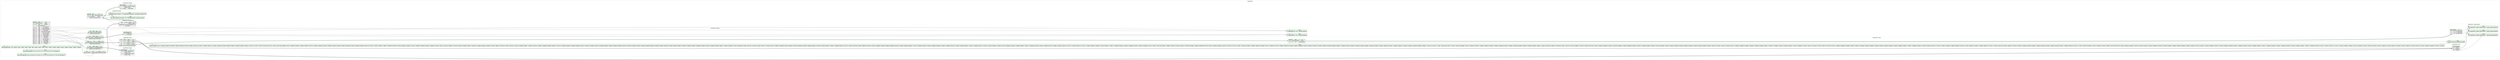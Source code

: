 digraph {
	rankdir=LR;
	node [shape=plaintext];
	subgraph cluster__quake2_md2 {
		label="Quake2Md2";
		graph[style=dotted];

		quake2_md2__seq [label=<<TABLE BORDER="0" CELLBORDER="1" CELLSPACING="0">
			<TR><TD BGCOLOR="#E0FFE0">pos</TD><TD BGCOLOR="#E0FFE0">size</TD><TD BGCOLOR="#E0FFE0">type</TD><TD BGCOLOR="#E0FFE0">id</TD></TR>
			<TR><TD PORT="magic_pos">0</TD><TD PORT="magic_size">4</TD><TD>49 44 50 32</TD><TD PORT="magic_type">magic</TD></TR>
			<TR><TD PORT="version_pos">4</TD><TD PORT="version_size">4</TD><TD>u4le</TD><TD PORT="version_type">version</TD></TR>
			<TR><TD COLSPAN="4" PORT="version__valid">must be equal to 8</TD></TR>
			<TR><TD PORT="skin_width_px_pos">8</TD><TD PORT="skin_width_px_size">4</TD><TD>u4le</TD><TD PORT="skin_width_px_type">skin_width_px</TD></TR>
			<TR><TD PORT="skin_height_px_pos">12</TD><TD PORT="skin_height_px_size">4</TD><TD>u4le</TD><TD PORT="skin_height_px_type">skin_height_px</TD></TR>
			<TR><TD PORT="bytes_per_frame_pos">16</TD><TD PORT="bytes_per_frame_size">4</TD><TD>u4le</TD><TD PORT="bytes_per_frame_type">bytes_per_frame</TD></TR>
			<TR><TD PORT="num_skins_pos">20</TD><TD PORT="num_skins_size">4</TD><TD>u4le</TD><TD PORT="num_skins_type">num_skins</TD></TR>
			<TR><TD PORT="vertices_per_frame_pos">24</TD><TD PORT="vertices_per_frame_size">4</TD><TD>u4le</TD><TD PORT="vertices_per_frame_type">vertices_per_frame</TD></TR>
			<TR><TD PORT="num_tex_coords_pos">28</TD><TD PORT="num_tex_coords_size">4</TD><TD>u4le</TD><TD PORT="num_tex_coords_type">num_tex_coords</TD></TR>
			<TR><TD PORT="num_triangles_pos">32</TD><TD PORT="num_triangles_size">4</TD><TD>u4le</TD><TD PORT="num_triangles_type">num_triangles</TD></TR>
			<TR><TD PORT="num_gl_cmds_pos">36</TD><TD PORT="num_gl_cmds_size">4</TD><TD>u4le</TD><TD PORT="num_gl_cmds_type">num_gl_cmds</TD></TR>
			<TR><TD PORT="num_frames_pos">40</TD><TD PORT="num_frames_size">4</TD><TD>u4le</TD><TD PORT="num_frames_type">num_frames</TD></TR>
			<TR><TD PORT="ofs_skins_pos">44</TD><TD PORT="ofs_skins_size">4</TD><TD>u4le</TD><TD PORT="ofs_skins_type">ofs_skins</TD></TR>
			<TR><TD PORT="ofs_tex_coords_pos">48</TD><TD PORT="ofs_tex_coords_size">4</TD><TD>u4le</TD><TD PORT="ofs_tex_coords_type">ofs_tex_coords</TD></TR>
			<TR><TD PORT="ofs_triangles_pos">52</TD><TD PORT="ofs_triangles_size">4</TD><TD>u4le</TD><TD PORT="ofs_triangles_type">ofs_triangles</TD></TR>
			<TR><TD PORT="ofs_frames_pos">56</TD><TD PORT="ofs_frames_size">4</TD><TD>u4le</TD><TD PORT="ofs_frames_type">ofs_frames</TD></TR>
			<TR><TD PORT="ofs_gl_cmds_pos">60</TD><TD PORT="ofs_gl_cmds_size">4</TD><TD>u4le</TD><TD PORT="ofs_gl_cmds_type">ofs_gl_cmds</TD></TR>
			<TR><TD PORT="ofs_eof_pos">64</TD><TD PORT="ofs_eof_size">4</TD><TD>u4le</TD><TD PORT="ofs_eof_type">ofs_eof</TD></TR>
		</TABLE>>];
		quake2_md2__inst__anim_names [label=<<TABLE BORDER="0" CELLBORDER="1" CELLSPACING="0">
			<TR><TD BGCOLOR="#E0FFE0">id</TD><TD BGCOLOR="#E0FFE0">value</TD></TR>
			<TR><TD>anim_names</TD><TD>[&quot;stand&quot;, &quot;run&quot;, &quot;attack&quot;, &quot;pain1&quot;, &quot;pain2&quot;, &quot;pain3&quot;, &quot;jump&quot;, &quot;flip&quot;, &quot;salute&quot;, &quot;taunt&quot;, &quot;wave&quot;, &quot;point&quot;, &quot;crstnd&quot;, &quot;crwalk&quot;, &quot;crattak&quot;, &quot;crpain&quot;, &quot;crdeath&quot;, &quot;death1&quot;, &quot;death2&quot;, &quot;death3&quot;]</TD></TR>
		</TABLE>>];
		quake2_md2__inst__anim_num_frames [label=<<TABLE BORDER="0" CELLBORDER="1" CELLSPACING="0">
			<TR><TD BGCOLOR="#E0FFE0">id</TD><TD BGCOLOR="#E0FFE0">value</TD></TR>
			<TR><TD>anim_num_frames</TD><TD>[40, 6, 8, 4, 4, 4, 6, 12, 11, 17, 11, 12, 19, 6, 9, 4, 5, 6, 6, 8].pack('C*')</TD></TR>
		</TABLE>>];
		quake2_md2__inst__anim_start_indices [label=<<TABLE BORDER="0" CELLBORDER="1" CELLSPACING="0">
			<TR><TD BGCOLOR="#E0FFE0">id</TD><TD BGCOLOR="#E0FFE0">value</TD></TR>
			<TR><TD>anim_start_indices</TD><TD>[0, 40, 46, 54, 58, 62, 66, 72, 84, 95, 112, 123, 135, 154, 160, 169, 173, 178, 184, 190].pack('C*')</TD></TR>
		</TABLE>>];
		quake2_md2__inst__anorms_table [label=<<TABLE BORDER="0" CELLBORDER="1" CELLSPACING="0">
			<TR><TD BGCOLOR="#E0FFE0">id</TD><TD BGCOLOR="#E0FFE0">value</TD></TR>
			<TR><TD>anorms_table</TD><TD>[[-0.525731, 0.000000, 0.850651], [-0.442863, 0.238856, 0.864188], [-0.295242, 0.000000, 0.955423], [-0.309017, 0.500000, 0.809017], [-0.162460, 0.262866, 0.951056], [0.000000, 0.000000, 1.000000], [0.000000, 0.850651, 0.525731], [-0.147621, 0.716567, 0.681718], [0.147621, 0.716567, 0.681718], [0.000000, 0.525731, 0.850651], [0.309017, 0.500000, 0.809017], [0.525731, 0.000000, 0.850651], [0.295242, 0.000000, 0.955423], [0.442863, 0.238856, 0.864188], [0.162460, 0.262866, 0.951056], [-0.681718, 0.147621, 0.716567], [-0.809017, 0.309017, 0.500000], [-0.587785, 0.425325, 0.688191], [-0.850651, 0.525731, 0.000000], [-0.864188, 0.442863, 0.238856], [-0.716567, 0.681718, 0.147621], [-0.688191, 0.587785, 0.425325], [-0.500000, 0.809017, 0.309017], [-0.238856, 0.864188, 0.442863], [-0.425325, 0.688191, 0.587785], [-0.716567, 0.681718, -0.147621], [-0.500000, 0.809017, -0.309017], [-0.525731, 0.850651, 0.000000], [0.000000, 0.850651, -0.525731], [-0.238856, 0.864188, -0.442863], [0.000000, 0.955423, -0.295242], [-0.262866, 0.951056, -0.162460], [0.000000, 1.000000, 0.000000], [0.000000, 0.955423, 0.295242], [-0.262866, 0.951056, 0.162460], [0.238856, 0.864188, 0.442863], [0.262866, 0.951056, 0.162460], [0.500000, 0.809017, 0.309017], [0.238856, 0.864188, -0.442863], [0.262866, 0.951056, -0.162460], [0.500000, 0.809017, -0.309017], [0.850651, 0.525731, 0.000000], [0.716567, 0.681718, 0.147621], [0.716567, 0.681718, -0.147621], [0.525731, 0.850651, 0.000000], [0.425325, 0.688191, 0.587785], [0.864188, 0.442863, 0.238856], [0.688191, 0.587785, 0.425325], [0.809017, 0.309017, 0.500000], [0.681718, 0.147621, 0.716567], [0.587785, 0.425325, 0.688191], [0.955423, 0.295242, 0.000000], [1.000000, 0.000000, 0.000000], [0.951056, 0.162460, 0.262866], [0.850651, -0.525731, 0.000000], [0.955423, -0.295242, 0.000000], [0.864188, -0.442863, 0.238856], [0.951056, -0.162460, 0.262866], [0.809017, -0.309017, 0.500000], [0.681718, -0.147621, 0.716567], [0.850651, 0.000000, 0.525731], [0.864188, 0.442863, -0.238856], [0.809017, 0.309017, -0.500000], [0.951056, 0.162460, -0.262866], [0.525731, 0.000000, -0.850651], [0.681718, 0.147621, -0.716567], [0.681718, -0.147621, -0.716567], [0.850651, 0.000000, -0.525731], [0.809017, -0.309017, -0.500000], [0.864188, -0.442863, -0.238856], [0.951056, -0.162460, -0.262866], [0.147621, 0.716567, -0.681718], [0.309017, 0.500000, -0.809017], [0.425325, 0.688191, -0.587785], [0.442863, 0.238856, -0.864188], [0.587785, 0.425325, -0.688191], [0.688191, 0.587785, -0.425325], [-0.147621, 0.716567, -0.681718], [-0.309017, 0.500000, -0.809017], [0.000000, 0.525731, -0.850651], [-0.525731, 0.000000, -0.850651], [-0.442863, 0.238856, -0.864188], [-0.295242, 0.000000, -0.955423], [-0.162460, 0.262866, -0.951056], [0.000000, 0.000000, -1.000000], [0.295242, 0.000000, -0.955423], [0.162460, 0.262866, -0.951056], [-0.442863, -0.238856, -0.864188], [-0.309017, -0.500000, -0.809017], [-0.162460, -0.262866, -0.951056], [0.000000, -0.850651, -0.525731], [-0.147621, -0.716567, -0.681718], [0.147621, -0.716567, -0.681718], [0.000000, -0.525731, -0.850651], [0.309017, -0.500000, -0.809017], [0.442863, -0.238856, -0.864188], [0.162460, -0.262866, -0.951056], [0.238856, -0.864188, -0.442863], [0.500000, -0.809017, -0.309017], [0.425325, -0.688191, -0.587785], [0.716567, -0.681718, -0.147621], [0.688191, -0.587785, -0.425325], [0.587785, -0.425325, -0.688191], [0.000000, -0.955423, -0.295242], [0.000000, -1.000000, 0.000000], [0.262866, -0.951056, -0.162460], [0.000000, -0.850651, 0.525731], [0.000000, -0.955423, 0.295242], [0.238856, -0.864188, 0.442863], [0.262866, -0.951056, 0.162460], [0.500000, -0.809017, 0.309017], [0.716567, -0.681718, 0.147621], [0.525731, -0.850651, 0.000000], [-0.238856, -0.864188, -0.442863], [-0.500000, -0.809017, -0.309017], [-0.262866, -0.951056, -0.162460], [-0.850651, -0.525731, 0.000000], [-0.716567, -0.681718, -0.147621], [-0.716567, -0.681718, 0.147621], [-0.525731, -0.850651, 0.000000], [-0.500000, -0.809017, 0.309017], [-0.238856, -0.864188, 0.442863], [-0.262866, -0.951056, 0.162460], [-0.864188, -0.442863, 0.238856], [-0.809017, -0.309017, 0.500000], [-0.688191, -0.587785, 0.425325], [-0.681718, -0.147621, 0.716567], [-0.442863, -0.238856, 0.864188], [-0.587785, -0.425325, 0.688191], [-0.309017, -0.500000, 0.809017], [-0.147621, -0.716567, 0.681718], [-0.425325, -0.688191, 0.587785], [-0.162460, -0.262866, 0.951056], [0.442863, -0.238856, 0.864188], [0.162460, -0.262866, 0.951056], [0.309017, -0.500000, 0.809017], [0.147621, -0.716567, 0.681718], [0.000000, -0.525731, 0.850651], [0.425325, -0.688191, 0.587785], [0.587785, -0.425325, 0.688191], [0.688191, -0.587785, 0.425325], [-0.955423, 0.295242, 0.000000], [-0.951056, 0.162460, 0.262866], [-1.000000, 0.000000, 0.000000], [-0.850651, 0.000000, 0.525731], [-0.955423, -0.295242, 0.000000], [-0.951056, -0.162460, 0.262866], [-0.864188, 0.442863, -0.238856], [-0.951056, 0.162460, -0.262866], [-0.809017, 0.309017, -0.500000], [-0.864188, -0.442863, -0.238856], [-0.951056, -0.162460, -0.262866], [-0.809017, -0.309017, -0.500000], [-0.681718, 0.147621, -0.716567], [-0.681718, -0.147621, -0.716567], [-0.850651, 0.000000, -0.525731], [-0.688191, 0.587785, -0.425325], [-0.587785, 0.425325, -0.688191], [-0.425325, 0.688191, -0.587785], [-0.425325, -0.688191, -0.587785], [-0.587785, -0.425325, -0.688191], [-0.688191, -0.587785, -0.425325]]</TD></TR>
		</TABLE>>];
		quake2_md2__inst__frames [label=<<TABLE BORDER="0" CELLBORDER="1" CELLSPACING="0">
			<TR><TD BGCOLOR="#E0FFE0">pos</TD><TD BGCOLOR="#E0FFE0">size</TD><TD BGCOLOR="#E0FFE0">type</TD><TD BGCOLOR="#E0FFE0">id</TD></TR>
			<TR><TD PORT="frames_pos">ofs_frames</TD><TD PORT="frames_size">bytes_per_frame</TD><TD>Frame</TD><TD PORT="frames_type">frames</TD></TR>
			<TR><TD COLSPAN="4" PORT="frames__repeat">repeat num_frames times</TD></TR>
		</TABLE>>];
		quake2_md2__inst__gl_cmds [label=<<TABLE BORDER="0" CELLBORDER="1" CELLSPACING="0">
			<TR><TD BGCOLOR="#E0FFE0">pos</TD><TD BGCOLOR="#E0FFE0">size</TD><TD BGCOLOR="#E0FFE0">type</TD><TD BGCOLOR="#E0FFE0">id</TD></TR>
			<TR><TD PORT="gl_cmds_pos">ofs_gl_cmds</TD><TD PORT="gl_cmds_size">4 * num_gl_cmds</TD><TD>GlCmdsList</TD><TD PORT="gl_cmds_type">gl_cmds</TD></TR>
		</TABLE>>];
		quake2_md2__inst__skins [label=<<TABLE BORDER="0" CELLBORDER="1" CELLSPACING="0">
			<TR><TD BGCOLOR="#E0FFE0">pos</TD><TD BGCOLOR="#E0FFE0">size</TD><TD BGCOLOR="#E0FFE0">type</TD><TD BGCOLOR="#E0FFE0">id</TD></TR>
			<TR><TD PORT="skins_pos">ofs_skins</TD><TD PORT="skins_size">64</TD><TD>str(ASCII)</TD><TD PORT="skins_type">skins</TD></TR>
			<TR><TD COLSPAN="4" PORT="skins__repeat">repeat num_skins times</TD></TR>
		</TABLE>>];
		quake2_md2__inst__tex_coords [label=<<TABLE BORDER="0" CELLBORDER="1" CELLSPACING="0">
			<TR><TD BGCOLOR="#E0FFE0">pos</TD><TD BGCOLOR="#E0FFE0">size</TD><TD BGCOLOR="#E0FFE0">type</TD><TD BGCOLOR="#E0FFE0">id</TD></TR>
			<TR><TD PORT="tex_coords_pos">ofs_tex_coords</TD><TD PORT="tex_coords_size">4</TD><TD>TexPoint</TD><TD PORT="tex_coords_type">tex_coords</TD></TR>
			<TR><TD COLSPAN="4" PORT="tex_coords__repeat">repeat num_tex_coords times</TD></TR>
		</TABLE>>];
		quake2_md2__inst__triangles [label=<<TABLE BORDER="0" CELLBORDER="1" CELLSPACING="0">
			<TR><TD BGCOLOR="#E0FFE0">pos</TD><TD BGCOLOR="#E0FFE0">size</TD><TD BGCOLOR="#E0FFE0">type</TD><TD BGCOLOR="#E0FFE0">id</TD></TR>
			<TR><TD PORT="triangles_pos">ofs_triangles</TD><TD PORT="triangles_size">12</TD><TD>Triangle</TD><TD PORT="triangles_type">triangles</TD></TR>
			<TR><TD COLSPAN="4" PORT="triangles__repeat">repeat num_triangles times</TD></TR>
		</TABLE>>];
		subgraph cluster__compressed_vec {
			label="Quake2Md2::CompressedVec";
			graph[style=dotted];

			compressed_vec__seq [label=<<TABLE BORDER="0" CELLBORDER="1" CELLSPACING="0">
				<TR><TD BGCOLOR="#E0FFE0">pos</TD><TD BGCOLOR="#E0FFE0">size</TD><TD BGCOLOR="#E0FFE0">type</TD><TD BGCOLOR="#E0FFE0">id</TD></TR>
				<TR><TD PORT="x_compressed_pos">0</TD><TD PORT="x_compressed_size">1</TD><TD>u1</TD><TD PORT="x_compressed_type">x_compressed</TD></TR>
				<TR><TD PORT="y_compressed_pos">1</TD><TD PORT="y_compressed_size">1</TD><TD>u1</TD><TD PORT="y_compressed_type">y_compressed</TD></TR>
				<TR><TD PORT="z_compressed_pos">2</TD><TD PORT="z_compressed_size">1</TD><TD>u1</TD><TD PORT="z_compressed_type">z_compressed</TD></TR>
			</TABLE>>];
			compressed_vec__inst__x [label=<<TABLE BORDER="0" CELLBORDER="1" CELLSPACING="0">
				<TR><TD BGCOLOR="#E0FFE0">id</TD><TD BGCOLOR="#E0FFE0">value</TD></TR>
				<TR><TD>x</TD><TD>x_compressed * _parent._parent.scale.x + _parent._parent.translate.x</TD></TR>
			</TABLE>>];
			compressed_vec__inst__y [label=<<TABLE BORDER="0" CELLBORDER="1" CELLSPACING="0">
				<TR><TD BGCOLOR="#E0FFE0">id</TD><TD BGCOLOR="#E0FFE0">value</TD></TR>
				<TR><TD>y</TD><TD>y_compressed * _parent._parent.scale.y + _parent._parent.translate.y</TD></TR>
			</TABLE>>];
			compressed_vec__inst__z [label=<<TABLE BORDER="0" CELLBORDER="1" CELLSPACING="0">
				<TR><TD BGCOLOR="#E0FFE0">id</TD><TD BGCOLOR="#E0FFE0">value</TD></TR>
				<TR><TD>z</TD><TD>z_compressed * _parent._parent.scale.z + _parent._parent.translate.z</TD></TR>
			</TABLE>>];
		}
		subgraph cluster__frame {
			label="Quake2Md2::Frame";
			graph[style=dotted];

			frame__seq [label=<<TABLE BORDER="0" CELLBORDER="1" CELLSPACING="0">
				<TR><TD BGCOLOR="#E0FFE0">pos</TD><TD BGCOLOR="#E0FFE0">size</TD><TD BGCOLOR="#E0FFE0">type</TD><TD BGCOLOR="#E0FFE0">id</TD></TR>
				<TR><TD PORT="scale_pos">0</TD><TD PORT="scale_size">12</TD><TD>Vec3f</TD><TD PORT="scale_type">scale</TD></TR>
				<TR><TD PORT="translate_pos">12</TD><TD PORT="translate_size">12</TD><TD>Vec3f</TD><TD PORT="translate_type">translate</TD></TR>
				<TR><TD PORT="name_pos">24</TD><TD PORT="name_size">16</TD><TD>str(ASCII)</TD><TD PORT="name_type">name</TD></TR>
				<TR><TD PORT="vertices_pos">40</TD><TD PORT="vertices_size">4</TD><TD>Vertex</TD><TD PORT="vertices_type">vertices</TD></TR>
				<TR><TD COLSPAN="4" PORT="vertices__repeat">repeat _root.vertices_per_frame times</TD></TR>
			</TABLE>>];
		}
		subgraph cluster__gl_cmd {
			label="Quake2Md2::GlCmd";
			graph[style=dotted];

			gl_cmd__seq [label=<<TABLE BORDER="0" CELLBORDER="1" CELLSPACING="0">
				<TR><TD BGCOLOR="#E0FFE0">pos</TD><TD BGCOLOR="#E0FFE0">size</TD><TD BGCOLOR="#E0FFE0">type</TD><TD BGCOLOR="#E0FFE0">id</TD></TR>
				<TR><TD PORT="cmd_num_vertices_pos">0</TD><TD PORT="cmd_num_vertices_size">4</TD><TD>s4le</TD><TD PORT="cmd_num_vertices_type">cmd_num_vertices</TD></TR>
				<TR><TD PORT="vertices_pos">4</TD><TD PORT="vertices_size">12</TD><TD>GlVertex</TD><TD PORT="vertices_type">vertices</TD></TR>
				<TR><TD COLSPAN="4" PORT="vertices__repeat">repeat num_vertices times</TD></TR>
			</TABLE>>];
			gl_cmd__inst__num_vertices [label=<<TABLE BORDER="0" CELLBORDER="1" CELLSPACING="0">
				<TR><TD BGCOLOR="#E0FFE0">id</TD><TD BGCOLOR="#E0FFE0">value</TD></TR>
				<TR><TD>num_vertices</TD><TD>(cmd_num_vertices &lt; 0 ? -(cmd_num_vertices) : cmd_num_vertices)</TD></TR>
			</TABLE>>];
			gl_cmd__inst__primitive [label=<<TABLE BORDER="0" CELLBORDER="1" CELLSPACING="0">
				<TR><TD BGCOLOR="#E0FFE0">id</TD><TD BGCOLOR="#E0FFE0">value</TD></TR>
				<TR><TD>primitive</TD><TD>(cmd_num_vertices &lt; 0 ? :gl_primitive_triangle_fan : :gl_primitive_triangle_strip)</TD></TR>
			</TABLE>>];
		}
		subgraph cluster__gl_cmds_list {
			label="Quake2Md2::GlCmdsList";
			graph[style=dotted];

			gl_cmds_list__seq [label=<<TABLE BORDER="0" CELLBORDER="1" CELLSPACING="0">
				<TR><TD BGCOLOR="#E0FFE0">pos</TD><TD BGCOLOR="#E0FFE0">size</TD><TD BGCOLOR="#E0FFE0">type</TD><TD BGCOLOR="#E0FFE0">id</TD></TR>
				<TR><TD PORT="items_pos">0</TD><TD PORT="items_size">...</TD><TD>GlCmd</TD><TD PORT="items_type">items</TD></TR>
				<TR><TD COLSPAN="4" PORT="items__repeat">repeat until _.cmd_num_vertices == 0</TD></TR>
				<TR><TD COLSPAN="4" PORT="items__if">if !(_io.eof?)</TD></TR>
			</TABLE>>];
		}
		subgraph cluster__gl_vertex {
			label="Quake2Md2::GlVertex";
			graph[style=dotted];

			gl_vertex__seq [label=<<TABLE BORDER="0" CELLBORDER="1" CELLSPACING="0">
				<TR><TD BGCOLOR="#E0FFE0">pos</TD><TD BGCOLOR="#E0FFE0">size</TD><TD BGCOLOR="#E0FFE0">type</TD><TD BGCOLOR="#E0FFE0">id</TD></TR>
				<TR><TD PORT="tex_coords_normalized_pos">0</TD><TD PORT="tex_coords_normalized_size">4</TD><TD>f4le</TD><TD PORT="tex_coords_normalized_type">tex_coords_normalized</TD></TR>
				<TR><TD COLSPAN="4" PORT="tex_coords_normalized__repeat">repeat 2 times</TD></TR>
				<TR><TD PORT="vertex_index_pos">8</TD><TD PORT="vertex_index_size">4</TD><TD>u4le</TD><TD PORT="vertex_index_type">vertex_index</TD></TR>
			</TABLE>>];
		}
		subgraph cluster__tex_point {
			label="Quake2Md2::TexPoint";
			graph[style=dotted];

			tex_point__seq [label=<<TABLE BORDER="0" CELLBORDER="1" CELLSPACING="0">
				<TR><TD BGCOLOR="#E0FFE0">pos</TD><TD BGCOLOR="#E0FFE0">size</TD><TD BGCOLOR="#E0FFE0">type</TD><TD BGCOLOR="#E0FFE0">id</TD></TR>
				<TR><TD PORT="s_px_pos">0</TD><TD PORT="s_px_size">2</TD><TD>u2le</TD><TD PORT="s_px_type">s_px</TD></TR>
				<TR><TD PORT="t_px_pos">2</TD><TD PORT="t_px_size">2</TD><TD>u2le</TD><TD PORT="t_px_type">t_px</TD></TR>
			</TABLE>>];
			tex_point__inst__s_normalized [label=<<TABLE BORDER="0" CELLBORDER="1" CELLSPACING="0">
				<TR><TD BGCOLOR="#E0FFE0">id</TD><TD BGCOLOR="#E0FFE0">value</TD></TR>
				<TR><TD>s_normalized</TD><TD>(s_px + 0.0) / _root.skin_width_px</TD></TR>
			</TABLE>>];
			tex_point__inst__t_normalized [label=<<TABLE BORDER="0" CELLBORDER="1" CELLSPACING="0">
				<TR><TD BGCOLOR="#E0FFE0">id</TD><TD BGCOLOR="#E0FFE0">value</TD></TR>
				<TR><TD>t_normalized</TD><TD>(t_px + 0.0) / _root.skin_height_px</TD></TR>
			</TABLE>>];
		}
		subgraph cluster__triangle {
			label="Quake2Md2::Triangle";
			graph[style=dotted];

			triangle__seq [label=<<TABLE BORDER="0" CELLBORDER="1" CELLSPACING="0">
				<TR><TD BGCOLOR="#E0FFE0">pos</TD><TD BGCOLOR="#E0FFE0">size</TD><TD BGCOLOR="#E0FFE0">type</TD><TD BGCOLOR="#E0FFE0">id</TD></TR>
				<TR><TD PORT="vertex_indices_pos">0</TD><TD PORT="vertex_indices_size">2</TD><TD>u2le</TD><TD PORT="vertex_indices_type">vertex_indices</TD></TR>
				<TR><TD COLSPAN="4" PORT="vertex_indices__repeat">repeat 3 times</TD></TR>
				<TR><TD PORT="tex_point_indices_pos">6</TD><TD PORT="tex_point_indices_size">2</TD><TD>u2le</TD><TD PORT="tex_point_indices_type">tex_point_indices</TD></TR>
				<TR><TD COLSPAN="4" PORT="tex_point_indices__repeat">repeat 3 times</TD></TR>
			</TABLE>>];
		}
		subgraph cluster__vec3f {
			label="Quake2Md2::Vec3f";
			graph[style=dotted];

			vec3f__seq [label=<<TABLE BORDER="0" CELLBORDER="1" CELLSPACING="0">
				<TR><TD BGCOLOR="#E0FFE0">pos</TD><TD BGCOLOR="#E0FFE0">size</TD><TD BGCOLOR="#E0FFE0">type</TD><TD BGCOLOR="#E0FFE0">id</TD></TR>
				<TR><TD PORT="x_pos">0</TD><TD PORT="x_size">4</TD><TD>f4le</TD><TD PORT="x_type">x</TD></TR>
				<TR><TD PORT="y_pos">4</TD><TD PORT="y_size">4</TD><TD>f4le</TD><TD PORT="y_type">y</TD></TR>
				<TR><TD PORT="z_pos">8</TD><TD PORT="z_size">4</TD><TD>f4le</TD><TD PORT="z_type">z</TD></TR>
			</TABLE>>];
		}
		subgraph cluster__vertex {
			label="Quake2Md2::Vertex";
			graph[style=dotted];

			vertex__seq [label=<<TABLE BORDER="0" CELLBORDER="1" CELLSPACING="0">
				<TR><TD BGCOLOR="#E0FFE0">pos</TD><TD BGCOLOR="#E0FFE0">size</TD><TD BGCOLOR="#E0FFE0">type</TD><TD BGCOLOR="#E0FFE0">id</TD></TR>
				<TR><TD PORT="position_pos">0</TD><TD PORT="position_size">3</TD><TD>CompressedVec</TD><TD PORT="position_type">position</TD></TR>
				<TR><TD PORT="normal_index_pos">3</TD><TD PORT="normal_index_size">1</TD><TD>u1</TD><TD PORT="normal_index_type">normal_index</TD></TR>
			</TABLE>>];
			vertex__inst__normal [label=<<TABLE BORDER="0" CELLBORDER="1" CELLSPACING="0">
				<TR><TD BGCOLOR="#E0FFE0">id</TD><TD BGCOLOR="#E0FFE0">value</TD></TR>
				<TR><TD>normal</TD><TD>_root.anorms_table[normal_index]</TD></TR>
			</TABLE>>];
		}
	}
	quake2_md2__seq:ofs_frames_type -> quake2_md2__inst__frames:frames_pos [color="#404040"];
	quake2_md2__seq:bytes_per_frame_type -> quake2_md2__inst__frames:frames_size [color="#404040"];
	quake2_md2__inst__frames:frames_type -> frame__seq [style=bold];
	quake2_md2__seq:num_frames_type -> quake2_md2__inst__frames:frames__repeat [color="#404040"];
	quake2_md2__seq:ofs_gl_cmds_type -> quake2_md2__inst__gl_cmds:gl_cmds_pos [color="#404040"];
	quake2_md2__seq:num_gl_cmds_type -> quake2_md2__inst__gl_cmds:gl_cmds_size [color="#404040"];
	quake2_md2__inst__gl_cmds:gl_cmds_type -> gl_cmds_list__seq [style=bold];
	quake2_md2__seq:ofs_skins_type -> quake2_md2__inst__skins:skins_pos [color="#404040"];
	quake2_md2__seq:num_skins_type -> quake2_md2__inst__skins:skins__repeat [color="#404040"];
	quake2_md2__seq:ofs_tex_coords_type -> quake2_md2__inst__tex_coords:tex_coords_pos [color="#404040"];
	quake2_md2__inst__tex_coords:tex_coords_type -> tex_point__seq [style=bold];
	quake2_md2__seq:num_tex_coords_type -> quake2_md2__inst__tex_coords:tex_coords__repeat [color="#404040"];
	quake2_md2__seq:ofs_triangles_type -> quake2_md2__inst__triangles:triangles_pos [color="#404040"];
	quake2_md2__inst__triangles:triangles_type -> triangle__seq [style=bold];
	quake2_md2__seq:num_triangles_type -> quake2_md2__inst__triangles:triangles__repeat [color="#404040"];
	compressed_vec__seq:x_compressed_type -> compressed_vec__inst__x [color="#404040"];
	vec3f__seq:x_type -> compressed_vec__inst__x [color="#404040"];
	compressed_vec__seq:y_compressed_type -> compressed_vec__inst__y [color="#404040"];
	vec3f__seq:y_type -> compressed_vec__inst__y [color="#404040"];
	compressed_vec__seq:z_compressed_type -> compressed_vec__inst__z [color="#404040"];
	vec3f__seq:z_type -> compressed_vec__inst__z [color="#404040"];
	frame__seq:scale_type -> vec3f__seq [style=bold];
	frame__seq:translate_type -> vec3f__seq [style=bold];
	frame__seq:vertices_type -> vertex__seq [style=bold];
	quake2_md2__seq:vertices_per_frame_type -> frame__seq:vertices__repeat [color="#404040"];
	gl_cmd__seq:vertices_type -> gl_vertex__seq [style=bold];
	gl_cmd__inst__num_vertices:num_vertices_type -> gl_cmd__seq:vertices__repeat [color="#404040"];
	gl_cmd__seq:cmd_num_vertices_type -> gl_cmd__inst__num_vertices [color="#404040"];
	gl_cmd__seq:cmd_num_vertices_type -> gl_cmd__inst__primitive [color="#404040"];
	gl_cmds_list__seq:items_type -> gl_cmd__seq [style=bold];
	gl_cmd__seq:cmd_num_vertices_type -> gl_cmds_list__seq:items__repeat [color="#404040"];
	tex_point__seq:s_px_type -> tex_point__inst__s_normalized [color="#404040"];
	quake2_md2__seq:skin_width_px_type -> tex_point__inst__s_normalized [color="#404040"];
	tex_point__seq:t_px_type -> tex_point__inst__t_normalized [color="#404040"];
	quake2_md2__seq:skin_height_px_type -> tex_point__inst__t_normalized [color="#404040"];
	vertex__seq:position_type -> compressed_vec__seq [style=bold];
	quake2_md2__inst__anorms_table:anorms_table_type -> vertex__inst__normal [color="#404040"];
	vertex__seq:normal_index_type -> vertex__inst__normal [color="#404040"];
}
